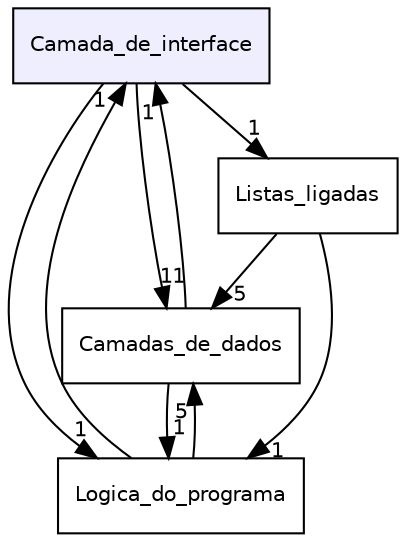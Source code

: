 digraph "Camada_de_interface" {
  compound=true
  node [ fontsize="10", fontname="Helvetica"];
  edge [ labelfontsize="10", labelfontname="Helvetica"];
  dir_594dc54ddaea6b7304806be14d23a0a5 [shape=box, label="Camada_de_interface", style="filled", fillcolor="#eeeeff", pencolor="black", URL="dir_594dc54ddaea6b7304806be14d23a0a5.html"];
  dir_be18bbc8a9367d681e1972dc4b96bd65 [shape=box label="Camadas_de_dados" URL="dir_be18bbc8a9367d681e1972dc4b96bd65.html"];
  dir_4a7ef42628e48000ebc6926effd6c0cd [shape=box label="Logica_do_programa" URL="dir_4a7ef42628e48000ebc6926effd6c0cd.html"];
  dir_27eb203ddcadeb42d898ae7f24cde09c [shape=box label="Listas_ligadas" URL="dir_27eb203ddcadeb42d898ae7f24cde09c.html"];
  dir_be18bbc8a9367d681e1972dc4b96bd65->dir_594dc54ddaea6b7304806be14d23a0a5 [headlabel="1", labeldistance=1.5 headhref="dir_000001_000000.html"];
  dir_be18bbc8a9367d681e1972dc4b96bd65->dir_4a7ef42628e48000ebc6926effd6c0cd [headlabel="1", labeldistance=1.5 headhref="dir_000001_000009.html"];
  dir_594dc54ddaea6b7304806be14d23a0a5->dir_be18bbc8a9367d681e1972dc4b96bd65 [headlabel="11", labeldistance=1.5 headhref="dir_000000_000001.html"];
  dir_594dc54ddaea6b7304806be14d23a0a5->dir_4a7ef42628e48000ebc6926effd6c0cd [headlabel="1", labeldistance=1.5 headhref="dir_000000_000009.html"];
  dir_594dc54ddaea6b7304806be14d23a0a5->dir_27eb203ddcadeb42d898ae7f24cde09c [headlabel="1", labeldistance=1.5 headhref="dir_000000_000008.html"];
  dir_4a7ef42628e48000ebc6926effd6c0cd->dir_be18bbc8a9367d681e1972dc4b96bd65 [headlabel="5", labeldistance=1.5 headhref="dir_000009_000001.html"];
  dir_4a7ef42628e48000ebc6926effd6c0cd->dir_594dc54ddaea6b7304806be14d23a0a5 [headlabel="1", labeldistance=1.5 headhref="dir_000009_000000.html"];
  dir_27eb203ddcadeb42d898ae7f24cde09c->dir_be18bbc8a9367d681e1972dc4b96bd65 [headlabel="5", labeldistance=1.5 headhref="dir_000008_000001.html"];
  dir_27eb203ddcadeb42d898ae7f24cde09c->dir_4a7ef42628e48000ebc6926effd6c0cd [headlabel="1", labeldistance=1.5 headhref="dir_000008_000009.html"];
}
